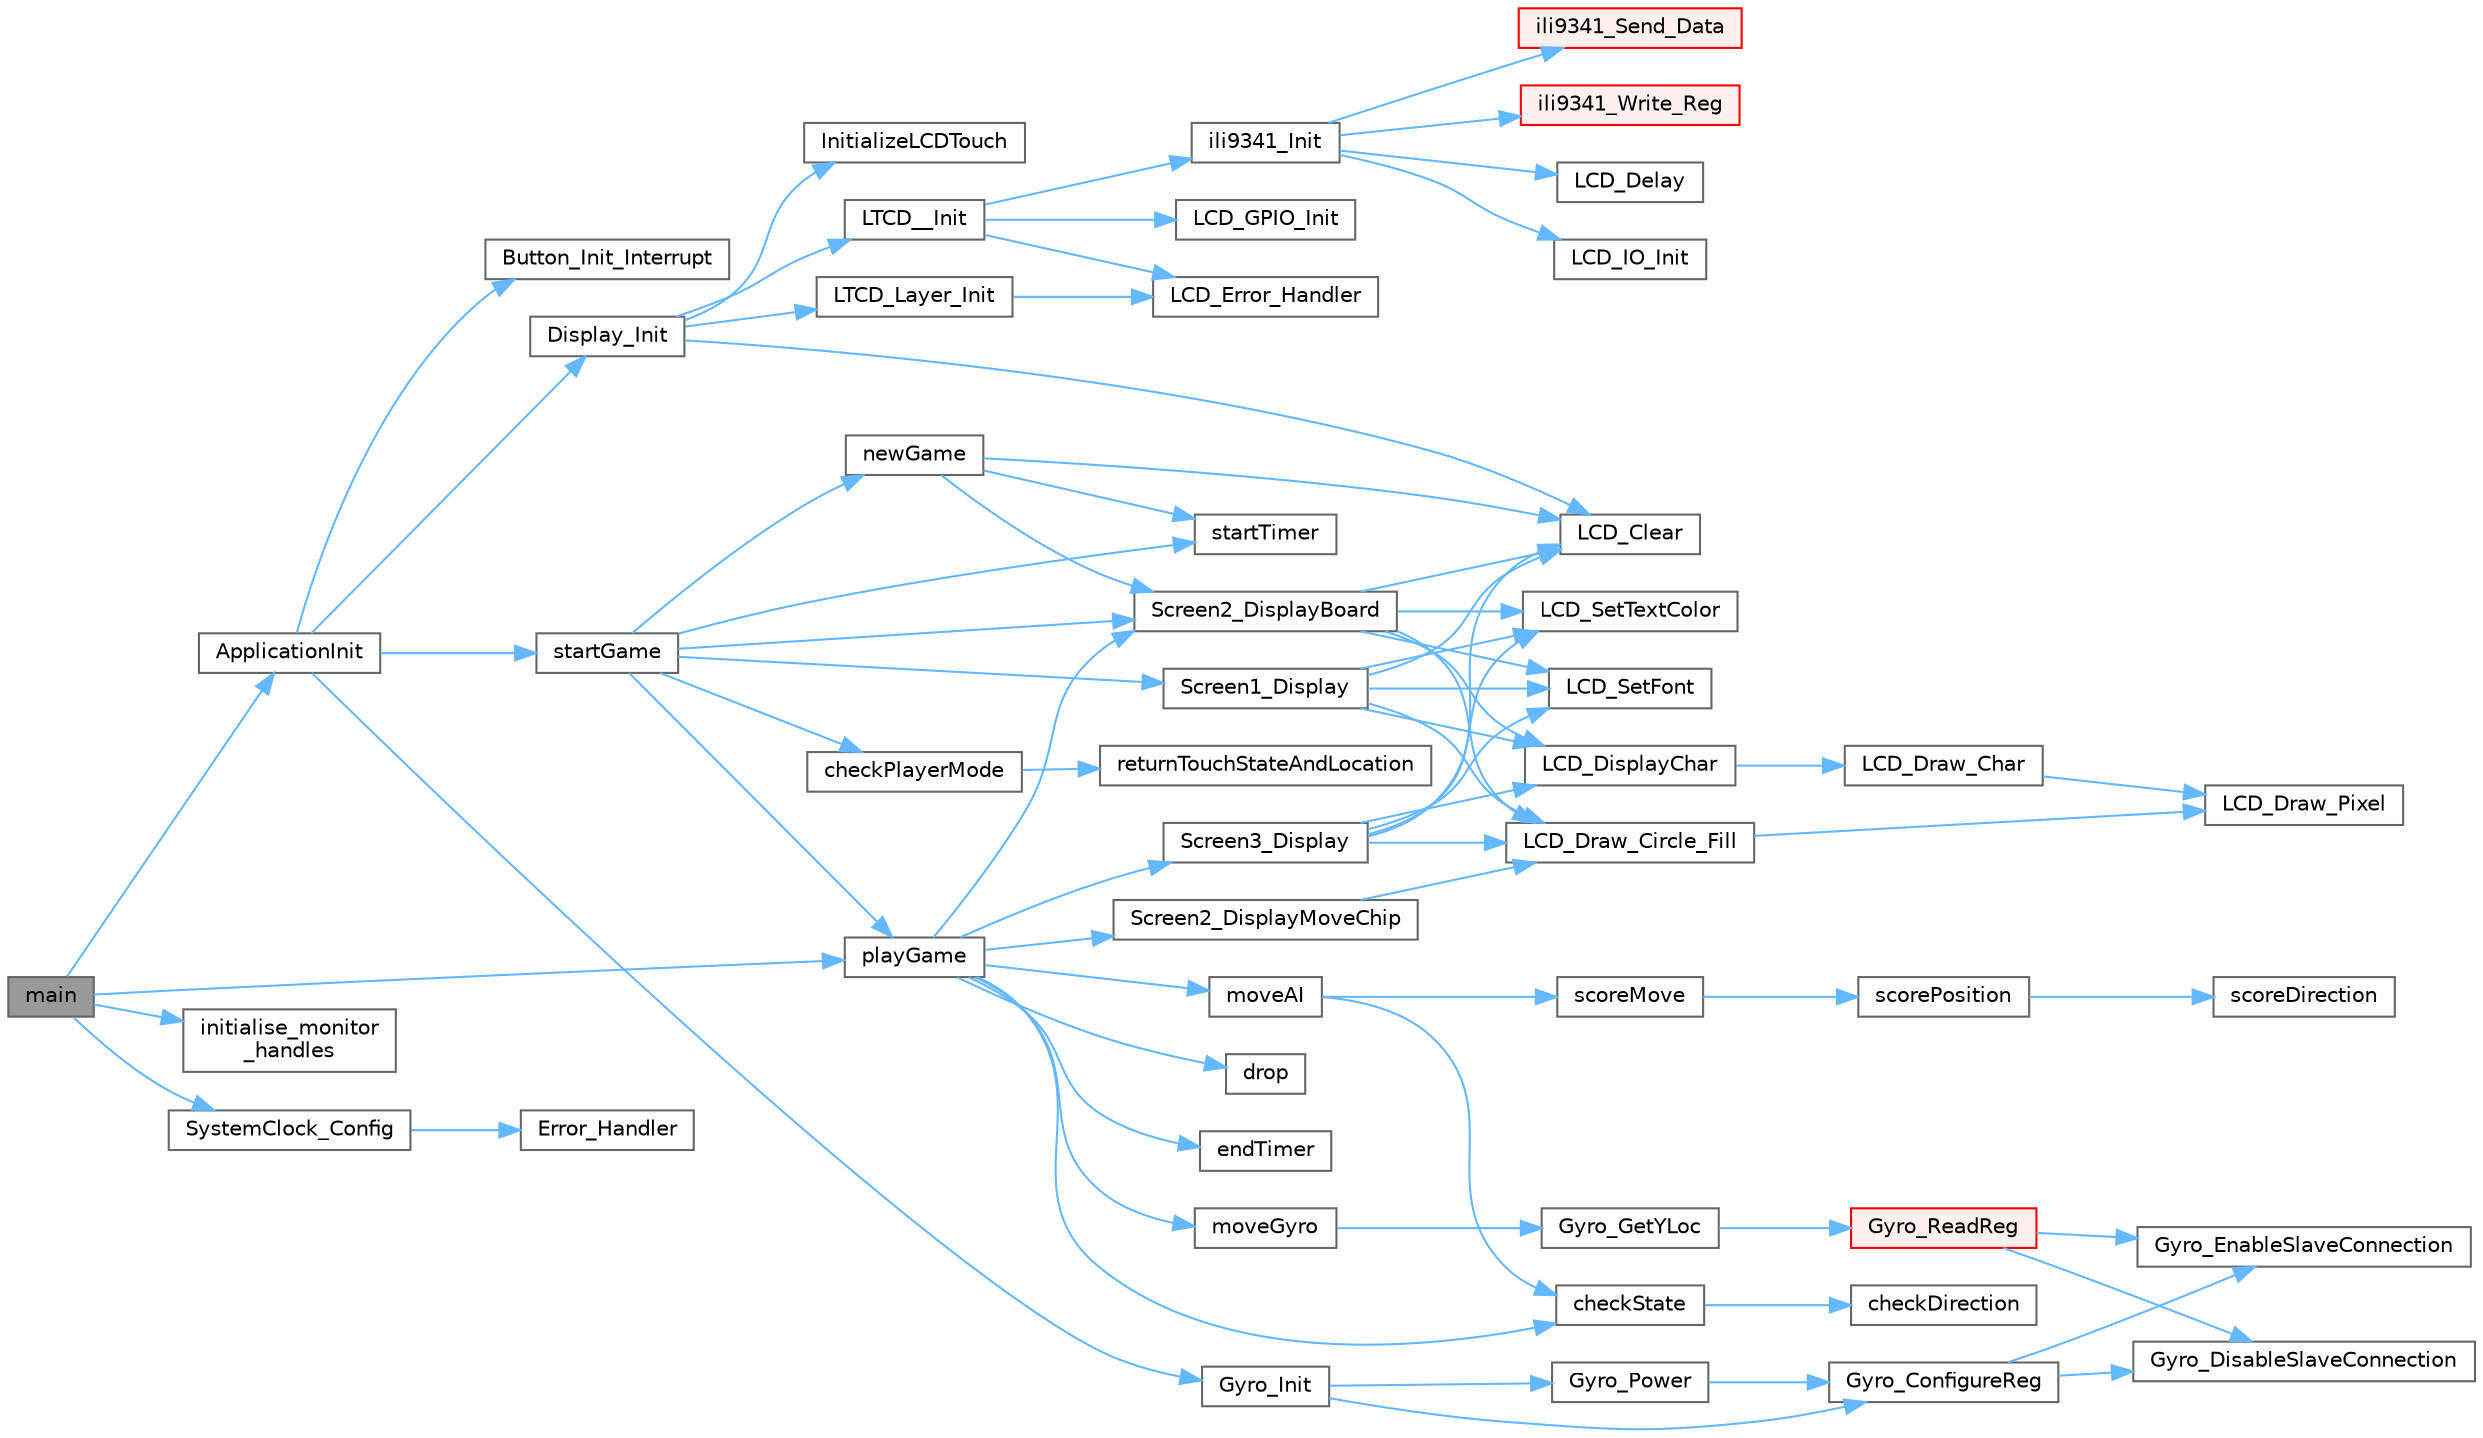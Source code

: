 digraph "main"
{
 // LATEX_PDF_SIZE
  bgcolor="transparent";
  edge [fontname=Helvetica,fontsize=10,labelfontname=Helvetica,labelfontsize=10];
  node [fontname=Helvetica,fontsize=10,shape=box,height=0.2,width=0.4];
  rankdir="LR";
  Node1 [id="Node000001",label="main",height=0.2,width=0.4,color="gray40", fillcolor="grey60", style="filled", fontcolor="black",tooltip="The application entry point."];
  Node1 -> Node2 [id="edge1_Node000001_Node000002",color="steelblue1",style="solid",tooltip=" "];
  Node2 [id="Node000002",label="ApplicationInit",height=0.2,width=0.4,color="grey40", fillcolor="white", style="filled",URL="$_application_code_8c.html#a784bc21ff799c79e41f61fbb3583d1e9",tooltip=" "];
  Node2 -> Node3 [id="edge2_Node000002_Node000003",color="steelblue1",style="solid",tooltip=" "];
  Node3 [id="Node000003",label="Button_Init_Interrupt",height=0.2,width=0.4,color="grey40", fillcolor="white", style="filled",URL="$_button___driver_8c.html#a6d771ea3dbd150354bd3a7d20676964d",tooltip="initializes the button with interrupt functionality"];
  Node2 -> Node4 [id="edge3_Node000002_Node000004",color="steelblue1",style="solid",tooltip=" "];
  Node4 [id="Node000004",label="Display_Init",height=0.2,width=0.4,color="grey40", fillcolor="white", style="filled",URL="$_display_8c.html#a50241dacc3833df7ae8c7a4740b3b9f7",tooltip="initializes the display and touch functionality"];
  Node4 -> Node5 [id="edge4_Node000004_Node000005",color="steelblue1",style="solid",tooltip=" "];
  Node5 [id="Node000005",label="InitializeLCDTouch",height=0.2,width=0.4,color="grey40", fillcolor="white", style="filled",URL="$_l_c_d___driver_8h.html#a1bcbc006436d0a2a866374a163f0328c",tooltip=" "];
  Node4 -> Node6 [id="edge5_Node000004_Node000006",color="steelblue1",style="solid",tooltip=" "];
  Node6 [id="Node000006",label="LCD_Clear",height=0.2,width=0.4,color="grey40", fillcolor="white", style="filled",URL="$_l_c_d___driver_8c.html#a3adb96f62a9531f7c1e5d05f74c13aad",tooltip=" "];
  Node4 -> Node7 [id="edge6_Node000004_Node000007",color="steelblue1",style="solid",tooltip=" "];
  Node7 [id="Node000007",label="LTCD__Init",height=0.2,width=0.4,color="grey40", fillcolor="white", style="filled",URL="$_l_c_d___driver_8c.html#a2d22c501c8fe2206b5bef8e6c4d4778c",tooltip=" "];
  Node7 -> Node8 [id="edge7_Node000007_Node000008",color="steelblue1",style="solid",tooltip=" "];
  Node8 [id="Node000008",label="ili9341_Init",height=0.2,width=0.4,color="grey40", fillcolor="white", style="filled",URL="$group___i_l_i9341___exported___functions.html#ga9f53af6ab5b6427655c61ef71fa4a442",tooltip="Power on the LCD."];
  Node8 -> Node9 [id="edge8_Node000008_Node000009",color="steelblue1",style="solid",tooltip=" "];
  Node9 [id="Node000009",label="ili9341_Send_Data",height=0.2,width=0.4,color="red", fillcolor="#FFF0F0", style="filled",URL="$group___i_l_i9341___exported___functions.html#ga2ab32c85fa63d2acadeffc52a494f168",tooltip="Writes data to the selected LCD register."];
  Node8 -> Node11 [id="edge9_Node000008_Node000011",color="steelblue1",style="solid",tooltip=" "];
  Node11 [id="Node000011",label="ili9341_Write_Reg",height=0.2,width=0.4,color="red", fillcolor="#FFF0F0", style="filled",URL="$group___i_l_i9341___exported___functions.html#ga4adb2f8560c2addc44f415420f56d783",tooltip="Writes to the selected LCD register."];
  Node8 -> Node13 [id="edge10_Node000008_Node000013",color="steelblue1",style="solid",tooltip=" "];
  Node13 [id="Node000013",label="LCD_Delay",height=0.2,width=0.4,color="grey40", fillcolor="white", style="filled",URL="$group___i_l_i9341___exported___functions.html#ga0b45e37ff42910b44d218393ed479e12",tooltip="Wait for loop in ms."];
  Node8 -> Node14 [id="edge11_Node000008_Node000014",color="steelblue1",style="solid",tooltip=" "];
  Node14 [id="Node000014",label="LCD_IO_Init",height=0.2,width=0.4,color="grey40", fillcolor="white", style="filled",URL="$group___i_l_i9341___exported___functions.html#gaccf0a45e037a886f9b1a849bedd63735",tooltip="Configures the LCD_SPI interface."];
  Node7 -> Node15 [id="edge12_Node000007_Node000015",color="steelblue1",style="solid",tooltip=" "];
  Node15 [id="Node000015",label="LCD_Error_Handler",height=0.2,width=0.4,color="grey40", fillcolor="white", style="filled",URL="$_l_c_d___driver_8c.html#a9d542c46c2588a88955b8546689c5e53",tooltip="This function is executed in case of error occurrence."];
  Node7 -> Node16 [id="edge13_Node000007_Node000016",color="steelblue1",style="solid",tooltip=" "];
  Node16 [id="Node000016",label="LCD_GPIO_Init",height=0.2,width=0.4,color="grey40", fillcolor="white", style="filled",URL="$_l_c_d___driver_8c.html#a6758ae1e84bda7de6a13005947e33d7f",tooltip=" "];
  Node4 -> Node17 [id="edge14_Node000004_Node000017",color="steelblue1",style="solid",tooltip=" "];
  Node17 [id="Node000017",label="LTCD_Layer_Init",height=0.2,width=0.4,color="grey40", fillcolor="white", style="filled",URL="$_l_c_d___driver_8c.html#a472bf1663586d3e1a7cf7244dc18cb19",tooltip=" "];
  Node17 -> Node15 [id="edge15_Node000017_Node000015",color="steelblue1",style="solid",tooltip=" "];
  Node2 -> Node18 [id="edge16_Node000002_Node000018",color="steelblue1",style="solid",tooltip=" "];
  Node18 [id="Node000018",label="Gyro_Init",height=0.2,width=0.4,color="grey40", fillcolor="white", style="filled",URL="$_gyro_8c.html#a43c12bfd8b1698dc230be585a8629c9a",tooltip="starts up the gyro and enables all registers for gyro Y reading"];
  Node18 -> Node19 [id="edge17_Node000018_Node000019",color="steelblue1",style="solid",tooltip=" "];
  Node19 [id="Node000019",label="Gyro_ConfigureReg",height=0.2,width=0.4,color="grey40", fillcolor="white", style="filled",URL="$_gyro_8c.html#a983563144736f319a76de4da7ac4322e",tooltip="configures given register to the data provided"];
  Node19 -> Node20 [id="edge18_Node000019_Node000020",color="steelblue1",style="solid",tooltip=" "];
  Node20 [id="Node000020",label="Gyro_DisableSlaveConnection",height=0.2,width=0.4,color="grey40", fillcolor="white", style="filled",URL="$_gyro_8c.html#ab2f8c2d55c38872d6b058cd2b1d913ae",tooltip="disables chip select to disable communication through SPI"];
  Node19 -> Node21 [id="edge19_Node000019_Node000021",color="steelblue1",style="solid",tooltip=" "];
  Node21 [id="Node000021",label="Gyro_EnableSlaveConnection",height=0.2,width=0.4,color="grey40", fillcolor="white", style="filled",URL="$_gyro_8c.html#a458aac68a5214cfaa23b08e42c8af9ec",tooltip="enables chip select to enable communication through SPI"];
  Node18 -> Node22 [id="edge20_Node000018_Node000022",color="steelblue1",style="solid",tooltip=" "];
  Node22 [id="Node000022",label="Gyro_Power",height=0.2,width=0.4,color="grey40", fillcolor="white", style="filled",URL="$_gyro_8c.html#a9cf90d1ba4a81771f99c2a913609235e",tooltip="powers on the board"];
  Node22 -> Node19 [id="edge21_Node000022_Node000019",color="steelblue1",style="solid",tooltip=" "];
  Node2 -> Node23 [id="edge22_Node000002_Node000023",color="steelblue1",style="solid",tooltip=" "];
  Node23 [id="Node000023",label="startGame",height=0.2,width=0.4,color="grey40", fillcolor="white", style="filled",URL="$_application_code_8c.html#abf5f6de04bef125dc7c4b1cda0357d3f",tooltip="starts a new game and sets scores to zero, displays screen 1 and sets player mode"];
  Node23 -> Node24 [id="edge23_Node000023_Node000024",color="steelblue1",style="solid",tooltip=" "];
  Node24 [id="Node000024",label="checkPlayerMode",height=0.2,width=0.4,color="grey40", fillcolor="white", style="filled",URL="$_application_code_8c.html#a4ddd55c50a2b49da981ce84f4edcfc70",tooltip="Checks whether its one player mode or two player mode based on touch inputs and saves to static varia..."];
  Node24 -> Node25 [id="edge24_Node000024_Node000025",color="steelblue1",style="solid",tooltip=" "];
  Node25 [id="Node000025",label="returnTouchStateAndLocation",height=0.2,width=0.4,color="grey40", fillcolor="white", style="filled",URL="$_l_c_d___driver_8h.html#a50fe6b2cf379f8f4cb6cca2ebfeec7d9",tooltip=" "];
  Node23 -> Node26 [id="edge25_Node000023_Node000026",color="steelblue1",style="solid",tooltip=" "];
  Node26 [id="Node000026",label="newGame",height=0.2,width=0.4,color="grey40", fillcolor="white", style="filled",URL="$_application_code_8c.html#a24903cba723365d50b4c662e33e91707",tooltip="Creates a new gameboard, flips the starting player, and starts the timer."];
  Node26 -> Node6 [id="edge26_Node000026_Node000006",color="steelblue1",style="solid",tooltip=" "];
  Node26 -> Node27 [id="edge27_Node000026_Node000027",color="steelblue1",style="solid",tooltip=" "];
  Node27 [id="Node000027",label="Screen2_DisplayBoard",height=0.2,width=0.4,color="grey40", fillcolor="white", style="filled",URL="$_display_8c.html#a5bc581d263574a331a20dd48e5c38773",tooltip="displays the board and connect 4 lettering while playing the game"];
  Node27 -> Node6 [id="edge28_Node000027_Node000006",color="steelblue1",style="solid",tooltip=" "];
  Node27 -> Node28 [id="edge29_Node000027_Node000028",color="steelblue1",style="solid",tooltip=" "];
  Node28 [id="Node000028",label="LCD_DisplayChar",height=0.2,width=0.4,color="grey40", fillcolor="white", style="filled",URL="$_l_c_d___driver_8c.html#aa500186c114aaea3dd6cdc11d306617e",tooltip=" "];
  Node28 -> Node29 [id="edge30_Node000028_Node000029",color="steelblue1",style="solid",tooltip=" "];
  Node29 [id="Node000029",label="LCD_Draw_Char",height=0.2,width=0.4,color="grey40", fillcolor="white", style="filled",URL="$_l_c_d___driver_8c.html#addb5f8abbda2661be669a4a51f7e544c",tooltip=" "];
  Node29 -> Node30 [id="edge31_Node000029_Node000030",color="steelblue1",style="solid",tooltip=" "];
  Node30 [id="Node000030",label="LCD_Draw_Pixel",height=0.2,width=0.4,color="grey40", fillcolor="white", style="filled",URL="$_l_c_d___driver_8c.html#a1fcee343bead66e79958b5d243fcaabb",tooltip=" "];
  Node27 -> Node31 [id="edge32_Node000027_Node000031",color="steelblue1",style="solid",tooltip=" "];
  Node31 [id="Node000031",label="LCD_Draw_Circle_Fill",height=0.2,width=0.4,color="grey40", fillcolor="white", style="filled",URL="$_l_c_d___driver_8c.html#ad100093c753ae9ae5d6a5a193dd22b36",tooltip=" "];
  Node31 -> Node30 [id="edge33_Node000031_Node000030",color="steelblue1",style="solid",tooltip=" "];
  Node27 -> Node32 [id="edge34_Node000027_Node000032",color="steelblue1",style="solid",tooltip=" "];
  Node32 [id="Node000032",label="LCD_SetFont",height=0.2,width=0.4,color="grey40", fillcolor="white", style="filled",URL="$_l_c_d___driver_8c.html#ac033ddcb70a4545090a2ca57f0be321a",tooltip=" "];
  Node27 -> Node33 [id="edge35_Node000027_Node000033",color="steelblue1",style="solid",tooltip=" "];
  Node33 [id="Node000033",label="LCD_SetTextColor",height=0.2,width=0.4,color="grey40", fillcolor="white", style="filled",URL="$_l_c_d___driver_8c.html#afb00cae53154eb62c10694a6e9122187",tooltip=" "];
  Node26 -> Node34 [id="edge36_Node000026_Node000034",color="steelblue1",style="solid",tooltip=" "];
  Node34 [id="Node000034",label="startTimer",height=0.2,width=0.4,color="grey40", fillcolor="white", style="filled",URL="$_display_8c.html#a2982c9a6534d5b81a42f6181c2f9620f",tooltip="starts the game timer"];
  Node23 -> Node35 [id="edge37_Node000023_Node000035",color="steelblue1",style="solid",tooltip=" "];
  Node35 [id="Node000035",label="playGame",height=0.2,width=0.4,color="grey40", fillcolor="white", style="filled",URL="$_application_code_8c.html#ab7c3a6586b18c40cdf49c922ba6edc5a",tooltip="loop that runs the program to play the game"];
  Node35 -> Node36 [id="edge38_Node000035_Node000036",color="steelblue1",style="solid",tooltip=" "];
  Node36 [id="Node000036",label="checkState",height=0.2,width=0.4,color="grey40", fillcolor="white", style="filled",URL="$_a_i_8c.html#ae9311ace8e11cba345ccba6ecfd1b6b6",tooltip="Checks if a game has been won given the board."];
  Node36 -> Node37 [id="edge39_Node000036_Node000037",color="steelblue1",style="solid",tooltip=" "];
  Node37 [id="Node000037",label="checkDirection",height=0.2,width=0.4,color="grey40", fillcolor="white", style="filled",URL="$_a_i_8c.html#a598eb784713eca7a81391647864b7612",tooltip="helper function for checkState that checks in directions"];
  Node35 -> Node38 [id="edge40_Node000035_Node000038",color="steelblue1",style="solid",tooltip=" "];
  Node38 [id="Node000038",label="drop",height=0.2,width=0.4,color="grey40", fillcolor="white", style="filled",URL="$_application_code_8c.html#a70b6ce664b7b4fdb33e25ad9d81873d6",tooltip="drops the chip to the lowest location for the given column in gameboard triggered by button interrupt..."];
  Node35 -> Node39 [id="edge41_Node000035_Node000039",color="steelblue1",style="solid",tooltip=" "];
  Node39 [id="Node000039",label="endTimer",height=0.2,width=0.4,color="grey40", fillcolor="white", style="filled",URL="$_display_8c.html#a25f1dec00bfa5ab6afed0de15b9a07da",tooltip="ends the game timer"];
  Node35 -> Node40 [id="edge42_Node000035_Node000040",color="steelblue1",style="solid",tooltip=" "];
  Node40 [id="Node000040",label="moveAI",height=0.2,width=0.4,color="grey40", fillcolor="white", style="filled",URL="$_a_i_8c.html#a90bb36576ea122c2869f5b3392453a02",tooltip="Moves the piece to the best position based on scores."];
  Node40 -> Node36 [id="edge43_Node000040_Node000036",color="steelblue1",style="solid",tooltip=" "];
  Node40 -> Node41 [id="edge44_Node000040_Node000041",color="steelblue1",style="solid",tooltip=" "];
  Node41 [id="Node000041",label="scoreMove",height=0.2,width=0.4,color="grey40", fillcolor="white", style="filled",URL="$_a_i_8c.html#a58dbeb0edab4f0514555efc4b1be8a97",tooltip="Calculates a score for the board by checking all positions."];
  Node41 -> Node42 [id="edge45_Node000041_Node000042",color="steelblue1",style="solid",tooltip=" "];
  Node42 [id="Node000042",label="scorePosition",height=0.2,width=0.4,color="grey40", fillcolor="white", style="filled",URL="$_a_i_8c.html#a12b4757135034ac890fe38bc5aad92f0",tooltip="Calculates a score for the position by checking in all directions."];
  Node42 -> Node43 [id="edge46_Node000042_Node000043",color="steelblue1",style="solid",tooltip=" "];
  Node43 [id="Node000043",label="scoreDirection",height=0.2,width=0.4,color="grey40", fillcolor="white", style="filled",URL="$_a_i_8c.html#a59e2c737d4b6d705e0ed11a2e9b41752",tooltip="Calculates a score of a direction /, \\, |, -."];
  Node35 -> Node44 [id="edge47_Node000035_Node000044",color="steelblue1",style="solid",tooltip=" "];
  Node44 [id="Node000044",label="moveGyro",height=0.2,width=0.4,color="grey40", fillcolor="white", style="filled",URL="$_application_code_8c.html#a0990070b581603c8bf86debcea28c20b",tooltip="move function to change the column that the chip hovers over gyro or touch controlled based on compil..."];
  Node44 -> Node45 [id="edge48_Node000044_Node000045",color="steelblue1",style="solid",tooltip=" "];
  Node45 [id="Node000045",label="Gyro_GetYLoc",height=0.2,width=0.4,color="grey40", fillcolor="white", style="filled",URL="$_gyro_8c.html#a3f23b9c98e52e23454d961ecbcaa97fd",tooltip="gets the change in y location"];
  Node45 -> Node46 [id="edge49_Node000045_Node000046",color="steelblue1",style="solid",tooltip=" "];
  Node46 [id="Node000046",label="Gyro_ReadReg",height=0.2,width=0.4,color="red", fillcolor="#FFF0F0", style="filled",URL="$_gyro_8c.html#ac40c444b1ec53a450cdce8ca8f147237",tooltip="reads a given register"];
  Node46 -> Node20 [id="edge50_Node000046_Node000020",color="steelblue1",style="solid",tooltip=" "];
  Node46 -> Node21 [id="edge51_Node000046_Node000021",color="steelblue1",style="solid",tooltip=" "];
  Node35 -> Node27 [id="edge52_Node000035_Node000027",color="steelblue1",style="solid",tooltip=" "];
  Node35 -> Node48 [id="edge53_Node000035_Node000048",color="steelblue1",style="solid",tooltip=" "];
  Node48 [id="Node000048",label="Screen2_DisplayMoveChip",height=0.2,width=0.4,color="grey40", fillcolor="white", style="filled",URL="$_display_8c.html#ad6a9f3b56b0e9f012ec296470d33fd80",tooltip="displays the moving chip at its given location"];
  Node48 -> Node31 [id="edge54_Node000048_Node000031",color="steelblue1",style="solid",tooltip=" "];
  Node35 -> Node49 [id="edge55_Node000035_Node000049",color="steelblue1",style="solid",tooltip=" "];
  Node49 [id="Node000049",label="Screen3_Display",height=0.2,width=0.4,color="grey40", fillcolor="white", style="filled",URL="$_display_8c.html#ae449fa53977e9b5a60f38a6b99c9a2fd",tooltip="displays end game screen with scores and time played"];
  Node49 -> Node6 [id="edge56_Node000049_Node000006",color="steelblue1",style="solid",tooltip=" "];
  Node49 -> Node28 [id="edge57_Node000049_Node000028",color="steelblue1",style="solid",tooltip=" "];
  Node49 -> Node31 [id="edge58_Node000049_Node000031",color="steelblue1",style="solid",tooltip=" "];
  Node49 -> Node32 [id="edge59_Node000049_Node000032",color="steelblue1",style="solid",tooltip=" "];
  Node49 -> Node33 [id="edge60_Node000049_Node000033",color="steelblue1",style="solid",tooltip=" "];
  Node23 -> Node50 [id="edge61_Node000023_Node000050",color="steelblue1",style="solid",tooltip=" "];
  Node50 [id="Node000050",label="Screen1_Display",height=0.2,width=0.4,color="grey40", fillcolor="white", style="filled",URL="$_display_8c.html#a930e0d87767d5dd317b9bb971e664394",tooltip="displays 1 or 2 player mode choice screen (startup)"];
  Node50 -> Node6 [id="edge62_Node000050_Node000006",color="steelblue1",style="solid",tooltip=" "];
  Node50 -> Node28 [id="edge63_Node000050_Node000028",color="steelblue1",style="solid",tooltip=" "];
  Node50 -> Node31 [id="edge64_Node000050_Node000031",color="steelblue1",style="solid",tooltip=" "];
  Node50 -> Node32 [id="edge65_Node000050_Node000032",color="steelblue1",style="solid",tooltip=" "];
  Node50 -> Node33 [id="edge66_Node000050_Node000033",color="steelblue1",style="solid",tooltip=" "];
  Node23 -> Node27 [id="edge67_Node000023_Node000027",color="steelblue1",style="solid",tooltip=" "];
  Node23 -> Node34 [id="edge68_Node000023_Node000034",color="steelblue1",style="solid",tooltip=" "];
  Node1 -> Node51 [id="edge69_Node000001_Node000051",color="steelblue1",style="solid",tooltip=" "];
  Node51 [id="Node000051",label="initialise_monitor\l_handles",height=0.2,width=0.4,color="grey40", fillcolor="white", style="filled",URL="$syscalls_8c.html#a25c7f100d498300fff65568c2fcfe639",tooltip=" "];
  Node1 -> Node35 [id="edge70_Node000001_Node000035",color="steelblue1",style="solid",tooltip=" "];
  Node1 -> Node52 [id="edge71_Node000001_Node000052",color="steelblue1",style="solid",tooltip=" "];
  Node52 [id="Node000052",label="SystemClock_Config",height=0.2,width=0.4,color="grey40", fillcolor="white", style="filled",URL="$main_8c.html#a70af21c671abfcc773614a9a4f63d920",tooltip="System Clock Configuration."];
  Node52 -> Node53 [id="edge72_Node000052_Node000053",color="steelblue1",style="solid",tooltip=" "];
  Node53 [id="Node000053",label="Error_Handler",height=0.2,width=0.4,color="grey40", fillcolor="white", style="filled",URL="$main_8c.html#a1730ffe1e560465665eb47d9264826f9",tooltip="This function is executed in case of error occurrence."];
}
